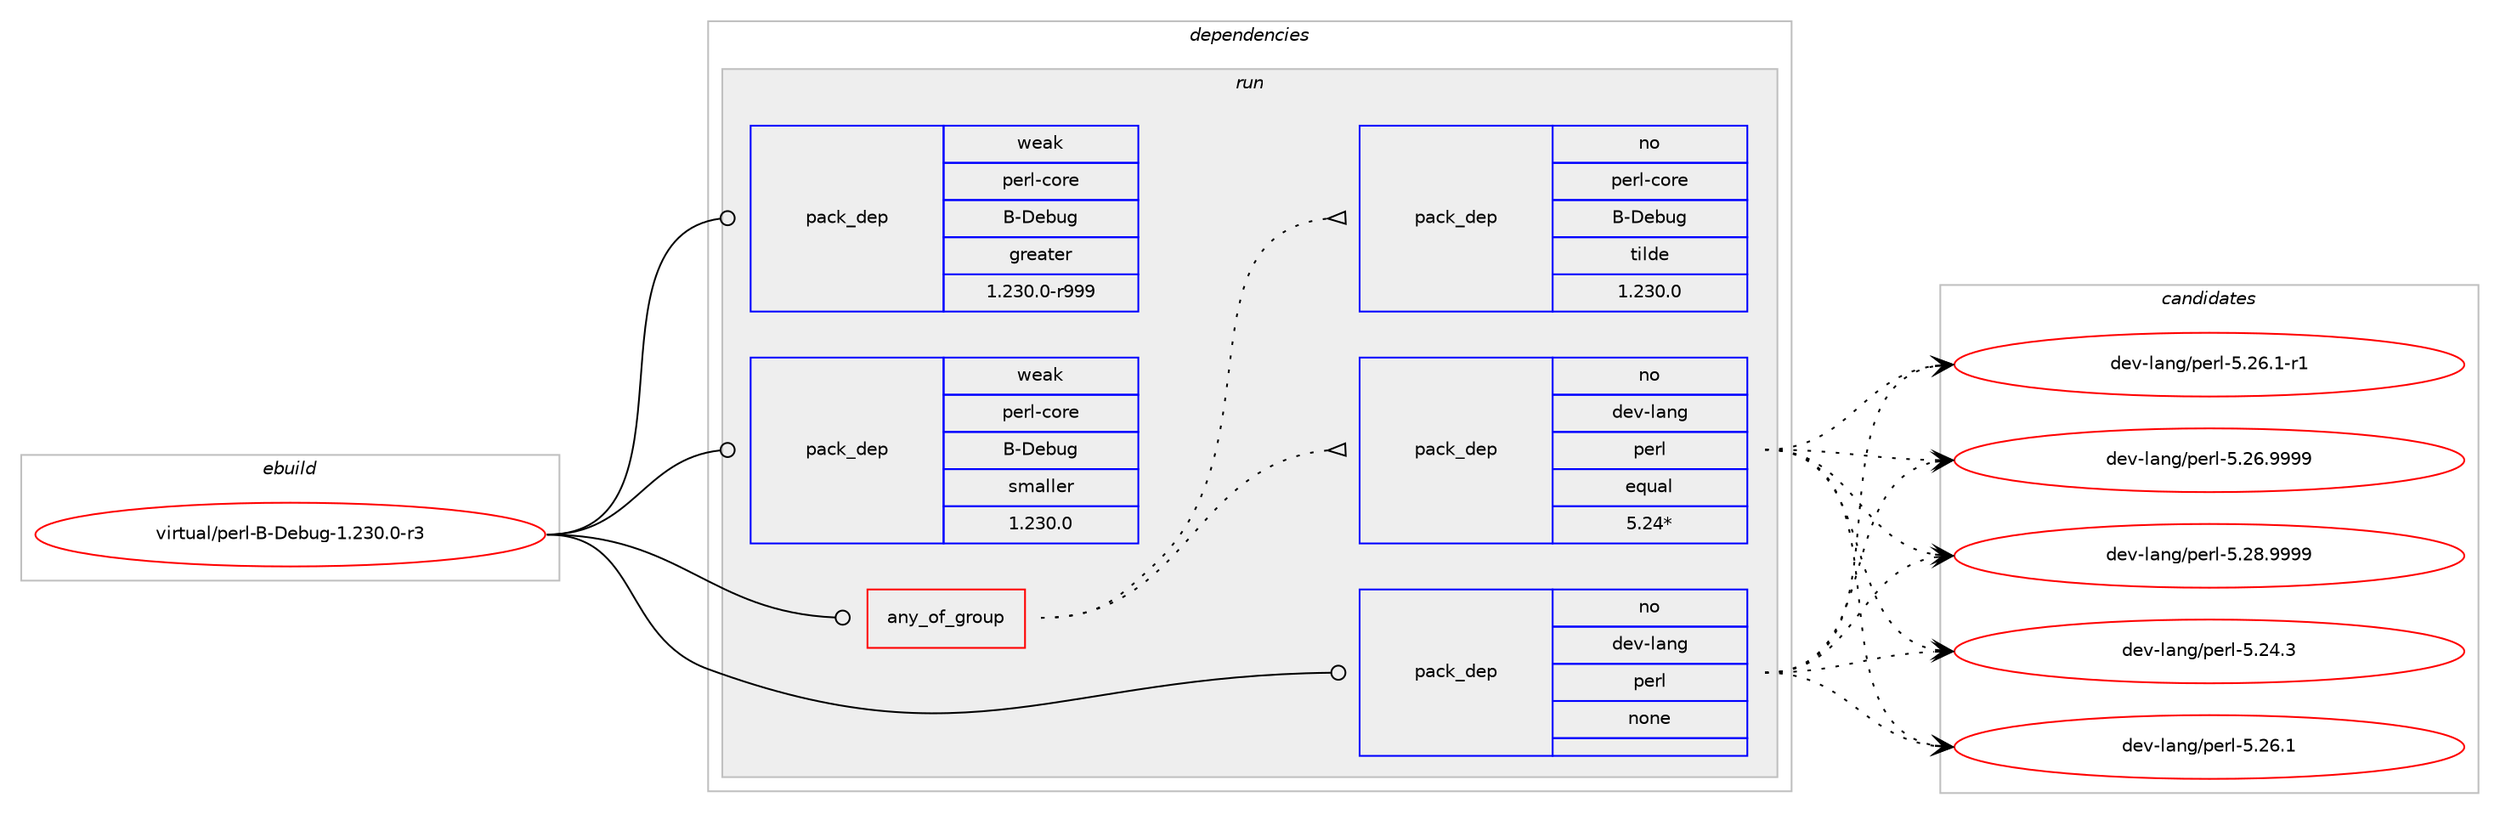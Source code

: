 digraph prolog {

# *************
# Graph options
# *************

newrank=true;
concentrate=true;
compound=true;
graph [rankdir=LR,fontname=Helvetica,fontsize=10,ranksep=1.5];#, ranksep=2.5, nodesep=0.2];
edge  [arrowhead=vee];
node  [fontname=Helvetica,fontsize=10];

# **********
# The ebuild
# **********

subgraph cluster_leftcol {
color=gray;
rank=same;
label=<<i>ebuild</i>>;
id [label="virtual/perl-B-Debug-1.230.0-r3", color=red, width=4, href="../virtual/perl-B-Debug-1.230.0-r3.svg"];
}

# ****************
# The dependencies
# ****************

subgraph cluster_midcol {
color=gray;
label=<<i>dependencies</i>>;
subgraph cluster_compile {
fillcolor="#eeeeee";
style=filled;
label=<<i>compile</i>>;
}
subgraph cluster_compileandrun {
fillcolor="#eeeeee";
style=filled;
label=<<i>compile and run</i>>;
}
subgraph cluster_run {
fillcolor="#eeeeee";
style=filled;
label=<<i>run</i>>;
subgraph any36 {
dependency6487 [label=<<TABLE BORDER="0" CELLBORDER="1" CELLSPACING="0" CELLPADDING="4"><TR><TD CELLPADDING="10">any_of_group</TD></TR></TABLE>>, shape=none, color=red];subgraph pack5754 {
dependency6488 [label=<<TABLE BORDER="0" CELLBORDER="1" CELLSPACING="0" CELLPADDING="4" WIDTH="220"><TR><TD ROWSPAN="6" CELLPADDING="30">pack_dep</TD></TR><TR><TD WIDTH="110">no</TD></TR><TR><TD>dev-lang</TD></TR><TR><TD>perl</TD></TR><TR><TD>equal</TD></TR><TR><TD>5.24*</TD></TR></TABLE>>, shape=none, color=blue];
}
dependency6487:e -> dependency6488:w [weight=20,style="dotted",arrowhead="oinv"];
subgraph pack5755 {
dependency6489 [label=<<TABLE BORDER="0" CELLBORDER="1" CELLSPACING="0" CELLPADDING="4" WIDTH="220"><TR><TD ROWSPAN="6" CELLPADDING="30">pack_dep</TD></TR><TR><TD WIDTH="110">no</TD></TR><TR><TD>perl-core</TD></TR><TR><TD>B-Debug</TD></TR><TR><TD>tilde</TD></TR><TR><TD>1.230.0</TD></TR></TABLE>>, shape=none, color=blue];
}
dependency6487:e -> dependency6489:w [weight=20,style="dotted",arrowhead="oinv"];
}
id:e -> dependency6487:w [weight=20,style="solid",arrowhead="odot"];
subgraph pack5756 {
dependency6490 [label=<<TABLE BORDER="0" CELLBORDER="1" CELLSPACING="0" CELLPADDING="4" WIDTH="220"><TR><TD ROWSPAN="6" CELLPADDING="30">pack_dep</TD></TR><TR><TD WIDTH="110">no</TD></TR><TR><TD>dev-lang</TD></TR><TR><TD>perl</TD></TR><TR><TD>none</TD></TR><TR><TD></TD></TR></TABLE>>, shape=none, color=blue];
}
id:e -> dependency6490:w [weight=20,style="solid",arrowhead="odot"];
subgraph pack5757 {
dependency6491 [label=<<TABLE BORDER="0" CELLBORDER="1" CELLSPACING="0" CELLPADDING="4" WIDTH="220"><TR><TD ROWSPAN="6" CELLPADDING="30">pack_dep</TD></TR><TR><TD WIDTH="110">weak</TD></TR><TR><TD>perl-core</TD></TR><TR><TD>B-Debug</TD></TR><TR><TD>greater</TD></TR><TR><TD>1.230.0-r999</TD></TR></TABLE>>, shape=none, color=blue];
}
id:e -> dependency6491:w [weight=20,style="solid",arrowhead="odot"];
subgraph pack5758 {
dependency6492 [label=<<TABLE BORDER="0" CELLBORDER="1" CELLSPACING="0" CELLPADDING="4" WIDTH="220"><TR><TD ROWSPAN="6" CELLPADDING="30">pack_dep</TD></TR><TR><TD WIDTH="110">weak</TD></TR><TR><TD>perl-core</TD></TR><TR><TD>B-Debug</TD></TR><TR><TD>smaller</TD></TR><TR><TD>1.230.0</TD></TR></TABLE>>, shape=none, color=blue];
}
id:e -> dependency6492:w [weight=20,style="solid",arrowhead="odot"];
}
}

# **************
# The candidates
# **************

subgraph cluster_choices {
rank=same;
color=gray;
label=<<i>candidates</i>>;

subgraph choice5754 {
color=black;
nodesep=1;
choice10010111845108971101034711210111410845534650524651 [label="dev-lang/perl-5.24.3", color=red, width=4,href="../dev-lang/perl-5.24.3.svg"];
choice10010111845108971101034711210111410845534650544649 [label="dev-lang/perl-5.26.1", color=red, width=4,href="../dev-lang/perl-5.26.1.svg"];
choice100101118451089711010347112101114108455346505446494511449 [label="dev-lang/perl-5.26.1-r1", color=red, width=4,href="../dev-lang/perl-5.26.1-r1.svg"];
choice10010111845108971101034711210111410845534650544657575757 [label="dev-lang/perl-5.26.9999", color=red, width=4,href="../dev-lang/perl-5.26.9999.svg"];
choice10010111845108971101034711210111410845534650564657575757 [label="dev-lang/perl-5.28.9999", color=red, width=4,href="../dev-lang/perl-5.28.9999.svg"];
dependency6488:e -> choice10010111845108971101034711210111410845534650524651:w [style=dotted,weight="100"];
dependency6488:e -> choice10010111845108971101034711210111410845534650544649:w [style=dotted,weight="100"];
dependency6488:e -> choice100101118451089711010347112101114108455346505446494511449:w [style=dotted,weight="100"];
dependency6488:e -> choice10010111845108971101034711210111410845534650544657575757:w [style=dotted,weight="100"];
dependency6488:e -> choice10010111845108971101034711210111410845534650564657575757:w [style=dotted,weight="100"];
}
subgraph choice5755 {
color=black;
nodesep=1;
}
subgraph choice5756 {
color=black;
nodesep=1;
choice10010111845108971101034711210111410845534650524651 [label="dev-lang/perl-5.24.3", color=red, width=4,href="../dev-lang/perl-5.24.3.svg"];
choice10010111845108971101034711210111410845534650544649 [label="dev-lang/perl-5.26.1", color=red, width=4,href="../dev-lang/perl-5.26.1.svg"];
choice100101118451089711010347112101114108455346505446494511449 [label="dev-lang/perl-5.26.1-r1", color=red, width=4,href="../dev-lang/perl-5.26.1-r1.svg"];
choice10010111845108971101034711210111410845534650544657575757 [label="dev-lang/perl-5.26.9999", color=red, width=4,href="../dev-lang/perl-5.26.9999.svg"];
choice10010111845108971101034711210111410845534650564657575757 [label="dev-lang/perl-5.28.9999", color=red, width=4,href="../dev-lang/perl-5.28.9999.svg"];
dependency6490:e -> choice10010111845108971101034711210111410845534650524651:w [style=dotted,weight="100"];
dependency6490:e -> choice10010111845108971101034711210111410845534650544649:w [style=dotted,weight="100"];
dependency6490:e -> choice100101118451089711010347112101114108455346505446494511449:w [style=dotted,weight="100"];
dependency6490:e -> choice10010111845108971101034711210111410845534650544657575757:w [style=dotted,weight="100"];
dependency6490:e -> choice10010111845108971101034711210111410845534650564657575757:w [style=dotted,weight="100"];
}
subgraph choice5757 {
color=black;
nodesep=1;
}
subgraph choice5758 {
color=black;
nodesep=1;
}
}

}
